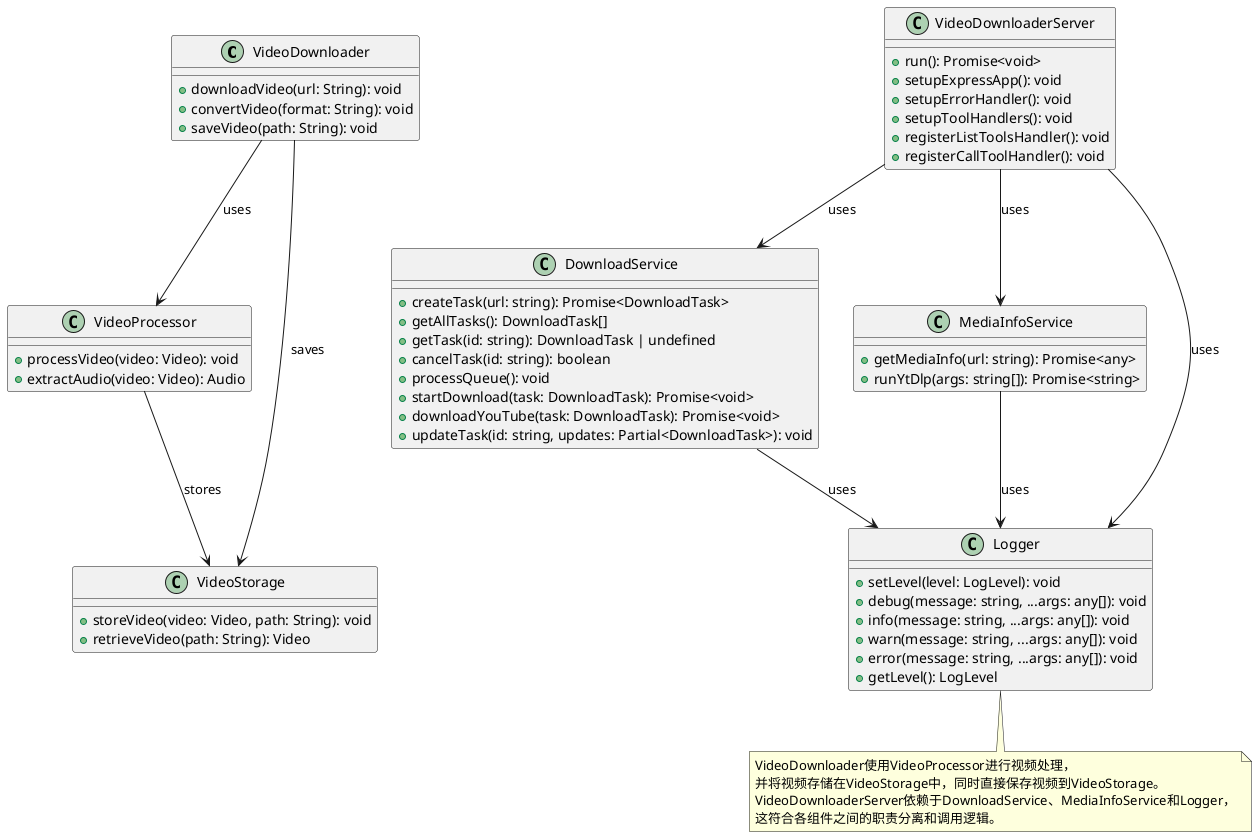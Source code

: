@startuml
!define RECTANGLE class

RECTANGLE VideoDownloader {
    +downloadVideo(url: String): void
    +convertVideo(format: String): void
    +saveVideo(path: String): void
}

RECTANGLE VideoProcessor {
    +processVideo(video: Video): void
    +extractAudio(video: Video): Audio
}

RECTANGLE VideoStorage {
    +storeVideo(video: Video, path: String): void
    +retrieveVideo(path: String): Video
}

VideoDownloader --> VideoProcessor : uses
VideoProcessor --> VideoStorage : stores
VideoDownloader --> VideoStorage : saves

RECTANGLE VideoDownloaderServer {
    +run(): Promise<void>
    +setupExpressApp(): void
    +setupErrorHandler(): void
    +setupToolHandlers(): void
    +registerListToolsHandler(): void
    +registerCallToolHandler(): void
}

RECTANGLE DownloadService {
    +createTask(url: string): Promise<DownloadTask>
    +getAllTasks(): DownloadTask[]
    +getTask(id: string): DownloadTask | undefined
    +cancelTask(id: string): boolean
    +processQueue(): void
    +startDownload(task: DownloadTask): Promise<void>
    +downloadYouTube(task: DownloadTask): Promise<void>
    +updateTask(id: string, updates: Partial<DownloadTask>): void
}

RECTANGLE MediaInfoService {
    +getMediaInfo(url: string): Promise<any>
    +runYtDlp(args: string[]): Promise<string>
}

RECTANGLE Logger {
    +setLevel(level: LogLevel): void
    +debug(message: string, ...args: any[]): void
    +info(message: string, ...args: any[]): void
    +warn(message: string, ...args: any[]): void
    +error(message: string, ...args: any[]): void
    +getLevel(): LogLevel
}

VideoDownloaderServer --> DownloadService : uses
VideoDownloaderServer --> MediaInfoService : uses
VideoDownloaderServer --> Logger : uses
DownloadService --> Logger : uses
MediaInfoService --> Logger : uses

' 关系解释和判断:
note bottom
  VideoDownloader使用VideoProcessor进行视频处理，
  并将视频存储在VideoStorage中，同时直接保存视频到VideoStorage。
  VideoDownloaderServer依赖于DownloadService、MediaInfoService和Logger，
  这符合各组件之间的职责分离和调用逻辑。
end note

@enduml
